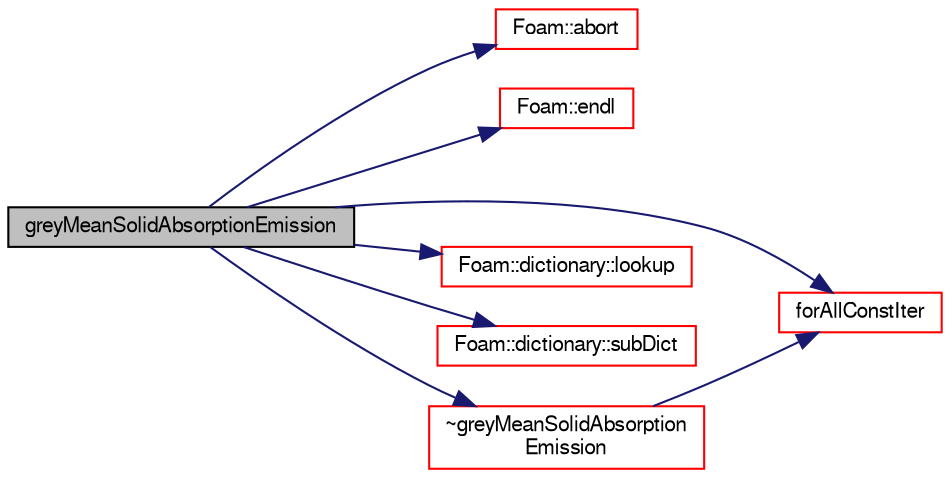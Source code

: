 digraph "greyMeanSolidAbsorptionEmission"
{
  bgcolor="transparent";
  edge [fontname="FreeSans",fontsize="10",labelfontname="FreeSans",labelfontsize="10"];
  node [fontname="FreeSans",fontsize="10",shape=record];
  rankdir="LR";
  Node0 [label="greyMeanSolidAbsorptionEmission",height=0.2,width=0.4,color="black", fillcolor="grey75", style="filled", fontcolor="black"];
  Node0 -> Node1 [color="midnightblue",fontsize="10",style="solid",fontname="FreeSans"];
  Node1 [label="Foam::abort",height=0.2,width=0.4,color="red",URL="$a21124.html#a447107a607d03e417307c203fa5fb44b"];
  Node0 -> Node9 [color="midnightblue",fontsize="10",style="solid",fontname="FreeSans"];
  Node9 [label="Foam::endl",height=0.2,width=0.4,color="red",URL="$a21124.html#a2db8fe02a0d3909e9351bb4275b23ce4",tooltip="Add newline and flush stream. "];
  Node0 -> Node44 [color="midnightblue",fontsize="10",style="solid",fontname="FreeSans"];
  Node44 [label="forAllConstIter",height=0.2,width=0.4,color="red",URL="$a38141.html#ae21e2836509b0fa7f7cedf6493b11b09"];
  Node0 -> Node51 [color="midnightblue",fontsize="10",style="solid",fontname="FreeSans"];
  Node51 [label="Foam::dictionary::lookup",height=0.2,width=0.4,color="red",URL="$a26014.html#a6a0727fa523e48977e27348663def509",tooltip="Find and return an entry data stream. "];
  Node0 -> Node218 [color="midnightblue",fontsize="10",style="solid",fontname="FreeSans"];
  Node218 [label="Foam::dictionary::subDict",height=0.2,width=0.4,color="red",URL="$a26014.html#aaa26b5f2da6aff5a6a59af5407f1bf59",tooltip="Find and return a sub-dictionary. "];
  Node0 -> Node303 [color="midnightblue",fontsize="10",style="solid",fontname="FreeSans"];
  Node303 [label="~greyMeanSolidAbsorption\lEmission",height=0.2,width=0.4,color="red",URL="$a30066.html#a360a07516ae11ebb82bcfb6441d0e243",tooltip="Destructor. "];
  Node303 -> Node44 [color="midnightblue",fontsize="10",style="solid",fontname="FreeSans"];
}
